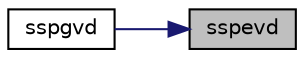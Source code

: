 digraph "sspevd"
{
 // LATEX_PDF_SIZE
  edge [fontname="Helvetica",fontsize="10",labelfontname="Helvetica",labelfontsize="10"];
  node [fontname="Helvetica",fontsize="10",shape=record];
  rankdir="RL";
  Node1 [label="sspevd",height=0.2,width=0.4,color="black", fillcolor="grey75", style="filled", fontcolor="black",tooltip="SSPEVD computes the eigenvalues and, optionally, the left and/or right eigenvectors for OTHER matrice..."];
  Node1 -> Node2 [dir="back",color="midnightblue",fontsize="10",style="solid",fontname="Helvetica"];
  Node2 [label="sspgvd",height=0.2,width=0.4,color="black", fillcolor="white", style="filled",URL="$sspgvd_8f.html#abe4f11f3ba16bc8f1bf087ef0f6897f1",tooltip="SSPGVD"];
}
